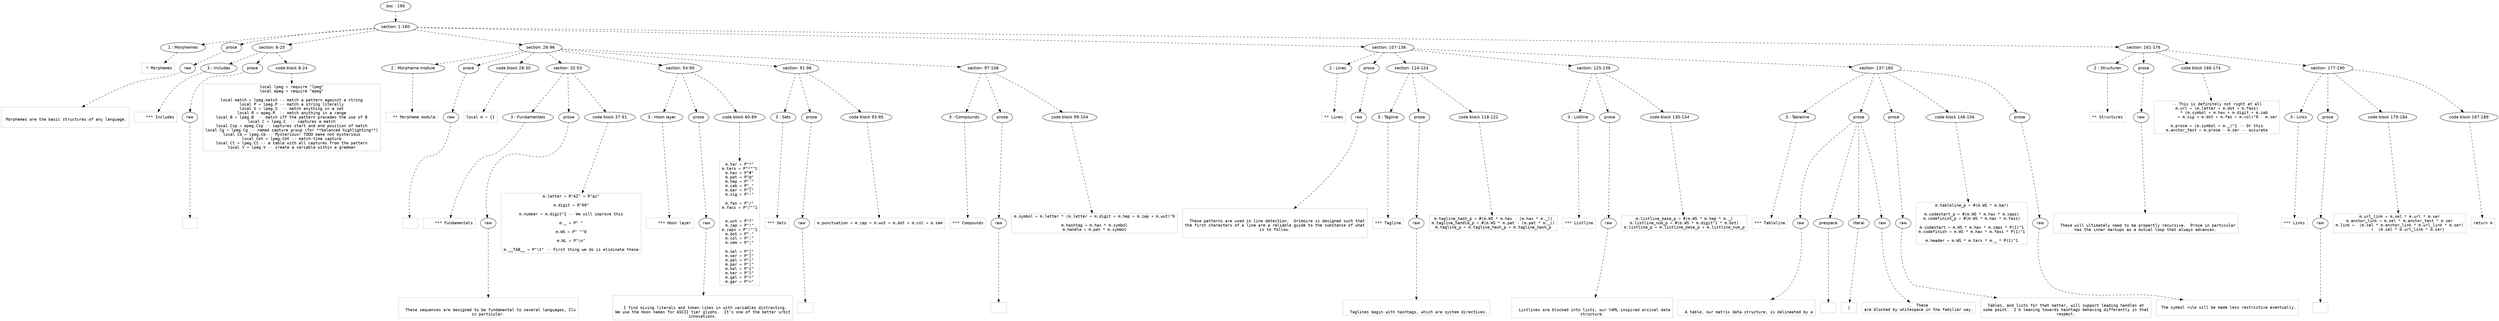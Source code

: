 digraph lpegNode {

node [fontname=Helvetica]
edge [style=dashed]

doc_0 [label="doc - 190"]


doc_0 -> { section_1}
{rank=same; section_1}

section_1 [label="section: 1-160"]


// END RANK doc_0

section_1 -> { header_2 prose_3 section_4 section_5 section_6 section_7}
{rank=same; header_2 prose_3 section_4 section_5 section_6 section_7}

header_2 [label="1 : Morphemes"]

prose_3 [label="prose"]

section_4 [label="section: 6-25"]

section_5 [label="section: 26-96"]

section_6 [label="section: 107-136"]

section_7 [label="section: 161-176"]


// END RANK section_1

header_2 -> leaf_8
leaf_8  [color=Gray,shape=rectangle,fontname=Inconsolata,label=" * Morphemes"]
// END RANK header_2

prose_3 -> { raw_9}
{rank=same; raw_9}

raw_9 [label="raw"]


// END RANK prose_3

raw_9 -> leaf_10
leaf_10  [color=Gray,shape=rectangle,fontname=Inconsolata,label="

 Morphemes are the basic structures of any language.

"]
// END RANK raw_9

section_4 -> { header_11 prose_12 codeblock_13}
{rank=same; header_11 prose_12 codeblock_13}

header_11 [label="3 : Includes"]

prose_12 [label="prose"]

codeblock_13 [label="code block 8-24"]


// END RANK section_4

header_11 -> leaf_14
leaf_14  [color=Gray,shape=rectangle,fontname=Inconsolata,label="    *** Includes"]
// END RANK header_11

prose_12 -> { raw_15}
{rank=same; raw_15}

raw_15 [label="raw"]


// END RANK prose_12

raw_15 -> leaf_16
leaf_16  [color=Gray,shape=rectangle,fontname=Inconsolata,label="
"]
// END RANK raw_15

codeblock_13 -> leaf_17
leaf_17  [color=Gray,shape=rectangle,fontname=Inconsolata,label="local lpeg = require \"lpeg\"
local epeg = require \"epeg\"

local match = lpeg.match -- match a pattern against a string
local P = lpeg.P -- match a string literally
local S = lpeg.S  -- match anything in a set
local R = epeg.R  -- match anything in a range
local B = lpeg.B  -- match iff the pattern precedes the use of B
local C = lpeg.C  -- captures a match
local Csp = epeg.Csp -- captures start and end position of match
local Cg = lpeg.Cg -- named capture group (for **balanced highlighting**)
local Cb = lpeg.Cb -- Mysterious! TODO make not mysterious
local Cmt = lpeg.Cmt -- match-time capture
local Ct = lpeg.Ct -- a table with all captures from the pattern
local V = lpeg.V -- create a variable within a grammar"]
// END RANK codeblock_13

section_5 -> { header_18 prose_19 codeblock_20 section_21 section_22 section_23 section_24}
{rank=same; header_18 prose_19 codeblock_20 section_21 section_22 section_23 section_24}

header_18 [label="2 : Morpheme module"]

prose_19 [label="prose"]

codeblock_20 [label="code block 28-30"]

section_21 [label="section: 32-53"]

section_22 [label="section: 54-90"]

section_23 [label="section: 91-96"]

section_24 [label="section: 97-106"]


// END RANK section_5

header_18 -> leaf_25
leaf_25  [color=Gray,shape=rectangle,fontname=Inconsolata,label="  ** Morpheme module"]
// END RANK header_18

prose_19 -> { raw_26}
{rank=same; raw_26}

raw_26 [label="raw"]


// END RANK prose_19

raw_26 -> leaf_27
leaf_27  [color=Gray,shape=rectangle,fontname=Inconsolata,label="
"]
// END RANK raw_26

codeblock_20 -> leaf_28
leaf_28  [color=Gray,shape=rectangle,fontname=Inconsolata,label="local m = {}"]
// END RANK codeblock_20

section_21 -> { header_29 prose_30 codeblock_31}
{rank=same; header_29 prose_30 codeblock_31}

header_29 [label="3 : Fundamentals"]

prose_30 [label="prose"]

codeblock_31 [label="code block 37-51"]


// END RANK section_21

header_29 -> leaf_32
leaf_32  [color=Gray,shape=rectangle,fontname=Inconsolata,label="    *** Fundamentals"]
// END RANK header_29

prose_30 -> { raw_33}
{rank=same; raw_33}

raw_33 [label="raw"]


// END RANK prose_30

raw_33 -> leaf_34
leaf_34  [color=Gray,shape=rectangle,fontname=Inconsolata,label="

  These sequences are designed to be fundamental to several languages, Clu
in particular.
"]
// END RANK raw_33

codeblock_31 -> leaf_35
leaf_35  [color=Gray,shape=rectangle,fontname=Inconsolata,label="m.letter = R\"AZ\" + R\"az\"

m.digit = R\"09\"

m.number = m.digit^1 -- We will improve this

m._ = P\" \"

m.WS = P\" \"^0

m.NL = P\"\\n\"

m.__TAB__ = P\"\\t\" -- First thing we do is eliminate these"]
// END RANK codeblock_31

section_22 -> { header_36 prose_37 codeblock_38}
{rank=same; header_36 prose_37 codeblock_38}

header_36 [label="3 : Hoon layer"]

prose_37 [label="prose"]

codeblock_38 [label="code block 60-89"]


// END RANK section_22

header_36 -> leaf_39
leaf_39  [color=Gray,shape=rectangle,fontname=Inconsolata,label="    *** Hoon layer"]
// END RANK header_36

prose_37 -> { raw_40}
{rank=same; raw_40}

raw_40 [label="raw"]


// END RANK prose_37

raw_40 -> leaf_41
leaf_41  [color=Gray,shape=rectangle,fontname=Inconsolata,label="

  I find mixing literals and token-likes in with variables distracting.
We use the Hoon names for ASCII tier glyphs.  It's one of the better urbit
innovations.
"]
// END RANK raw_40

codeblock_38 -> leaf_42
leaf_42  [color=Gray,shape=rectangle,fontname=Inconsolata,label="m.tar = P\"*\"
m.tars = P\"*\"^1
m.hax = P\"#\"
m.pat = P\"@\"
m.hep = P\"-\"
m.cab = P\"_\"
m.bar = P\"|\"
m.sig = P\"~\"

m.fas = P\"/\"
m.fass = P\"/\"^1


m.wut = P\"?\"
m.zap = P\"!\"
m.zaps = P\"!\"^1
m.dot = P\".\"
m.col = P\":\"
m.sem = P\";\"

m.sel = P\"[\"
m.ser = P\"]\"
m.pal = P\"(\"
m.par = P\")\"
m.kel = P\"{\"
m.ker = P\"}\"
m.gal = P\"<\"
m.gar = P\">\""]
// END RANK codeblock_38

section_23 -> { header_43 prose_44 codeblock_45}
{rank=same; header_43 prose_44 codeblock_45}

header_43 [label="3 : Sets"]

prose_44 [label="prose"]

codeblock_45 [label="code block 93-95"]


// END RANK section_23

header_43 -> leaf_46
leaf_46  [color=Gray,shape=rectangle,fontname=Inconsolata,label="*** Sets"]
// END RANK header_43

prose_44 -> { raw_47}
{rank=same; raw_47}

raw_47 [label="raw"]


// END RANK prose_44

raw_47 -> leaf_48
leaf_48  [color=Gray,shape=rectangle,fontname=Inconsolata,label="
"]
// END RANK raw_47

codeblock_45 -> leaf_49
leaf_49  [color=Gray,shape=rectangle,fontname=Inconsolata,label="m.punctuation = m.zap + m.wut + m.dot + m.col + m.sem"]
// END RANK codeblock_45

section_24 -> { header_50 prose_51 codeblock_52}
{rank=same; header_50 prose_51 codeblock_52}

header_50 [label="3 : Compounds"]

prose_51 [label="prose"]

codeblock_52 [label="code block 99-104"]


// END RANK section_24

header_50 -> leaf_53
leaf_53  [color=Gray,shape=rectangle,fontname=Inconsolata,label="*** Compounds"]
// END RANK header_50

prose_51 -> { raw_54}
{rank=same; raw_54}

raw_54 [label="raw"]


// END RANK prose_51

raw_54 -> leaf_55
leaf_55  [color=Gray,shape=rectangle,fontname=Inconsolata,label="
"]
// END RANK raw_54

codeblock_52 -> leaf_56
leaf_56  [color=Gray,shape=rectangle,fontname=Inconsolata,label="m.symbol = m.letter * (m.letter + m.digit + m.hep + m.zap + m.wut)^0

m.hashtag = m.hax * m.symbol
m.handle = m.pat * m.symbol"]
// END RANK codeblock_52

section_6 -> { header_57 prose_58 section_59 section_60 section_61}
{rank=same; header_57 prose_58 section_59 section_60 section_61}

header_57 [label="2 : Lines"]

prose_58 [label="prose"]

section_59 [label="section: 114-124"]

section_60 [label="section: 125-136"]

section_61 [label="section: 137-160"]


// END RANK section_6

header_57 -> leaf_62
leaf_62  [color=Gray,shape=rectangle,fontname=Inconsolata,label="** Lines"]
// END RANK header_57

prose_58 -> { raw_63}
{rank=same; raw_63}

raw_63 [label="raw"]


// END RANK prose_58

raw_63 -> leaf_64
leaf_64  [color=Gray,shape=rectangle,fontname=Inconsolata,label="

  These patterns are used in line detection.  Grimoire is designed such that
the first characters of a line are a reliable guide to the substance of what
is to follow.

"]
// END RANK raw_63

section_59 -> { header_65 prose_66 codeblock_67}
{rank=same; header_65 prose_66 codeblock_67}

header_65 [label="3 : Tagline"]

prose_66 [label="prose"]

codeblock_67 [label="code block 118-122"]


// END RANK section_59

header_65 -> leaf_68
leaf_68  [color=Gray,shape=rectangle,fontname=Inconsolata,label="*** Tagline"]
// END RANK header_65

prose_66 -> { raw_69}
{rank=same; raw_69}

raw_69 [label="raw"]


// END RANK prose_66

raw_69 -> leaf_70
leaf_70  [color=Gray,shape=rectangle,fontname=Inconsolata,label="

  Taglines begin with hashtags, which are system directives.
"]
// END RANK raw_69

codeblock_67 -> leaf_71
leaf_71  [color=Gray,shape=rectangle,fontname=Inconsolata,label="m.tagline_hash_p = #(m.WS * m.hax - (m.hax * m._))
m.tagline_handle_p = #(m.WS * m.pat - (m.pat * m._))
m.tagline_p = m.tagline_hash_p + m.tagline_hash_p"]
// END RANK codeblock_67

section_60 -> { header_72 prose_73 codeblock_74}
{rank=same; header_72 prose_73 codeblock_74}

header_72 [label="3 : Listline"]

prose_73 [label="prose"]

codeblock_74 [label="code block 130-134"]


// END RANK section_60

header_72 -> leaf_75
leaf_75  [color=Gray,shape=rectangle,fontname=Inconsolata,label="*** Listline"]
// END RANK header_72

prose_73 -> { raw_76}
{rank=same; raw_76}

raw_76 [label="raw"]


// END RANK prose_73

raw_76 -> leaf_77
leaf_77  [color=Gray,shape=rectangle,fontname=Inconsolata,label="

  Listlines are blocked into lists, our YAML-inspired arcical data
structure.
"]
// END RANK raw_76

codeblock_74 -> leaf_78
leaf_78  [color=Gray,shape=rectangle,fontname=Inconsolata,label="m.listline_base_p = #(m.WS * m.hep * m._)
m.listline_num_p = #(m.WS * m.digit^1 * m.dot)
m.listline_p = m.listline_base_p + m.listline_num_p"]
// END RANK codeblock_74

section_61 -> { header_79 prose_80 prose_81 codeblock_82 prose_83}
{rank=same; header_79 prose_80 prose_81 codeblock_82 prose_83}

header_79 [label="3 : Tableline"]

prose_80 [label="prose"]

prose_81 [label="prose"]

codeblock_82 [label="code block 146-156"]

prose_83 [label="prose"]


// END RANK section_61

header_79 -> leaf_84
leaf_84  [color=Gray,shape=rectangle,fontname=Inconsolata,label="*** Tableline"]
// END RANK header_79

prose_80 -> { raw_85 prespace_86 literal_87 raw_88}
{rank=same; raw_85 prespace_86 literal_87 raw_88}

raw_85 [label="raw"]

prespace_86 [label="prespace"]

literal_87 [label="literal"]

raw_88 [label="raw"]


// END RANK prose_80

raw_85 -> leaf_89
leaf_89  [color=Gray,shape=rectangle,fontname=Inconsolata,label="

  A table, our matrix data structure, is delineated by a"]
// END RANK raw_85

prespace_86 -> leaf_90
leaf_90  [color=Gray,shape=rectangle,fontname=Inconsolata,label=" "]
// END RANK prespace_86

literal_87 -> leaf_91
leaf_91  [color=Gray,shape=rectangle,fontname=Inconsolata,label="|"]
// END RANK literal_87

raw_88 -> leaf_92
leaf_92  [color=Gray,shape=rectangle,fontname=Inconsolata,label=".  These
are blocked by whitespace in the familiar way.
"]
// END RANK raw_88

prose_81 -> { raw_93}
{rank=same; raw_93}

raw_93 [label="raw"]


// END RANK prose_81

raw_93 -> leaf_94
leaf_94  [color=Gray,shape=rectangle,fontname=Inconsolata,label="
Tables, and lists for that matter, will support leading handles at
some point.  I'm leaning towards hashtags behaving differently in that
respect.
"]
// END RANK raw_93

codeblock_82 -> leaf_95
leaf_95  [color=Gray,shape=rectangle,fontname=Inconsolata,label="m.tableline_p = #(m.WS * m.bar)

m.codestart_p = #(m.WS * m.hax * m.zaps)
m.codefinish_p = #(m.WS * m.hax * m.fass)

m.codestart = m.WS * m.hax * m.zaps * P(1)^1
m.codefinish = m.WS * m.hax * m.fass * P(1)^1

m.header = m.WS * m.tars * m._ * P(1)^1"]
// END RANK codeblock_82

prose_83 -> { raw_96}
{rank=same; raw_96}

raw_96 [label="raw"]


// END RANK prose_83

raw_96 -> leaf_97
leaf_97  [color=Gray,shape=rectangle,fontname=Inconsolata,label="
 The symbol rule will be made less restrictive eventually.

"]
// END RANK raw_96

section_7 -> { header_98 prose_99 codeblock_100 section_101}
{rank=same; header_98 prose_99 codeblock_100 section_101}

header_98 [label="2 : Structures"]

prose_99 [label="prose"]

codeblock_100 [label="code block 166-174"]

section_101 [label="section: 177-190"]


// END RANK section_7

header_98 -> leaf_102
leaf_102  [color=Gray,shape=rectangle,fontname=Inconsolata,label="** Structures"]
// END RANK header_98

prose_99 -> { raw_103}
{rank=same; raw_103}

raw_103 [label="raw"]


// END RANK prose_99

raw_103 -> leaf_104
leaf_104  [color=Gray,shape=rectangle,fontname=Inconsolata,label="

  These will ultimately need to be propertly recursive.  Prose in particular
has the inner markups as a mutual loop that always advances.
"]
// END RANK raw_103

codeblock_100 -> leaf_105
leaf_105  [color=Gray,shape=rectangle,fontname=Inconsolata,label="-- This is definitely not right at all
m.url = (m.letter + m.dot + m.fass)
      * (m.symbol + m.hax + m.digit + m.cab
         + m.sig + m.dot + m.fas + m.col)^0 - m.ser

m.prose = (m.symbol + m._)^1 -- Or this
m.anchor_text = m.prose - m.ser -- accurate"]
// END RANK codeblock_100

section_101 -> { header_106 prose_107 codeblock_108 codeblock_109}
{rank=same; header_106 prose_107 codeblock_108 codeblock_109}

header_106 [label="3 : Links"]

prose_107 [label="prose"]

codeblock_108 [label="code block 179-184"]

codeblock_109 [label="code block 187-189"]


// END RANK section_101

header_106 -> leaf_110
leaf_110  [color=Gray,shape=rectangle,fontname=Inconsolata,label="*** Links"]
// END RANK header_106

prose_107 -> { raw_111}
{rank=same; raw_111}

raw_111 [label="raw"]


// END RANK prose_107

raw_111 -> leaf_112
leaf_112  [color=Gray,shape=rectangle,fontname=Inconsolata,label="
"]
// END RANK raw_111

codeblock_108 -> leaf_113
leaf_113  [color=Gray,shape=rectangle,fontname=Inconsolata,label="m.url_link = m.sel * m.url * m.ser
m.anchor_link = m.sel * m.anchor_text * m.ser
m.link =  (m.sel * m.anchor_link * m.url_link * m.ser)
       +  (m.sel * m.url_link * m.ser)"]
// END RANK codeblock_108

codeblock_109 -> leaf_114
leaf_114  [color=Gray,shape=rectangle,fontname=Inconsolata,label="return m"]
// END RANK codeblock_109


}
